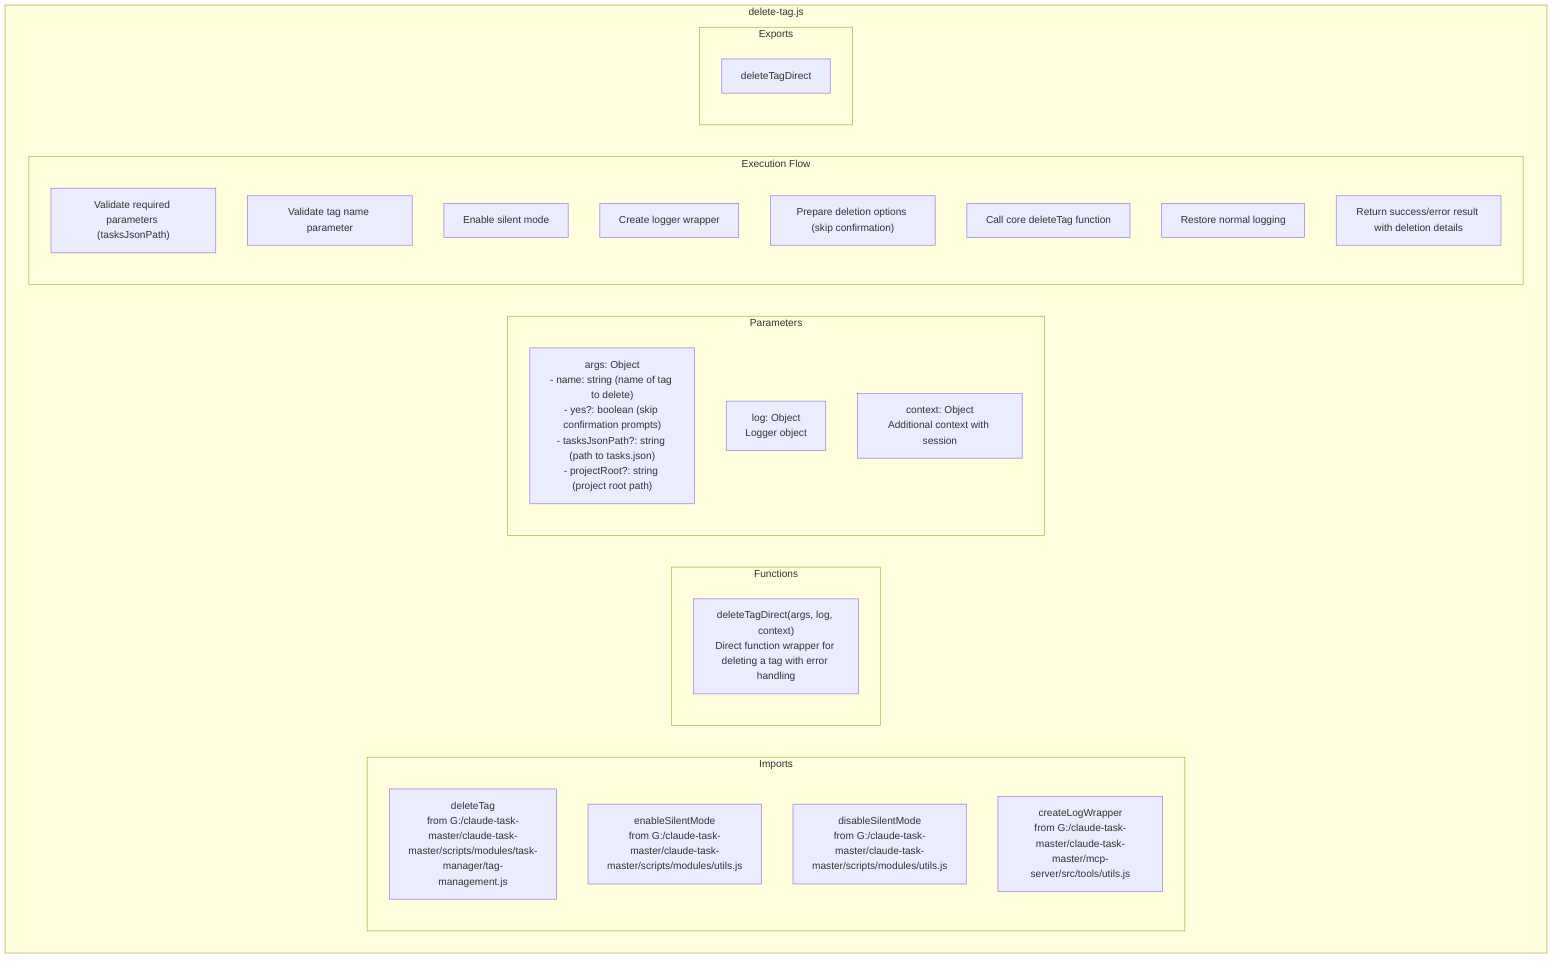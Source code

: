 graph TB
    subgraph "delete-tag.js"
        subgraph "Imports"
            deleteTag["deleteTag<br/>from G:/claude-task-master/claude-task-master/scripts/modules/task-manager/tag-management.js"]
            enableSilentMode["enableSilentMode<br/>from G:/claude-task-master/claude-task-master/scripts/modules/utils.js"]
            disableSilentMode["disableSilentMode<br/>from G:/claude-task-master/claude-task-master/scripts/modules/utils.js"]
            createLogWrapper["createLogWrapper<br/>from G:/claude-task-master/claude-task-master/mcp-server/src/tools/utils.js"]
        end

        subgraph "Functions"
            deleteTagDirect["deleteTagDirect(args, log, context)<br/>Direct function wrapper for deleting a tag with error handling"]
        end

        subgraph "Parameters"
            args["args: Object<br/>- name: string (name of tag to delete)<br/>- yes?: boolean (skip confirmation prompts)<br/>- tasksJsonPath?: string (path to tasks.json)<br/>- projectRoot?: string (project root path)"]
            log["log: Object<br/>Logger object"]
            context["context: Object<br/>Additional context with session"]
        end

        subgraph "Execution Flow"
            validateInput["Validate required parameters (tasksJsonPath)"]
            validateTagName["Validate tag name parameter"]
            enableSilent["Enable silent mode"]
            createLogWrap["Create logger wrapper"]
            prepareOptions["Prepare deletion options (skip confirmation)"]
            callCoreFunction["Call core deleteTag function"]
            restoreLogging["Restore normal logging"]
            returnResult["Return success/error result with deletion details"]
        end

        subgraph "Exports"
            ExportDeleteTagDirect["deleteTagDirect"]
        end
    end